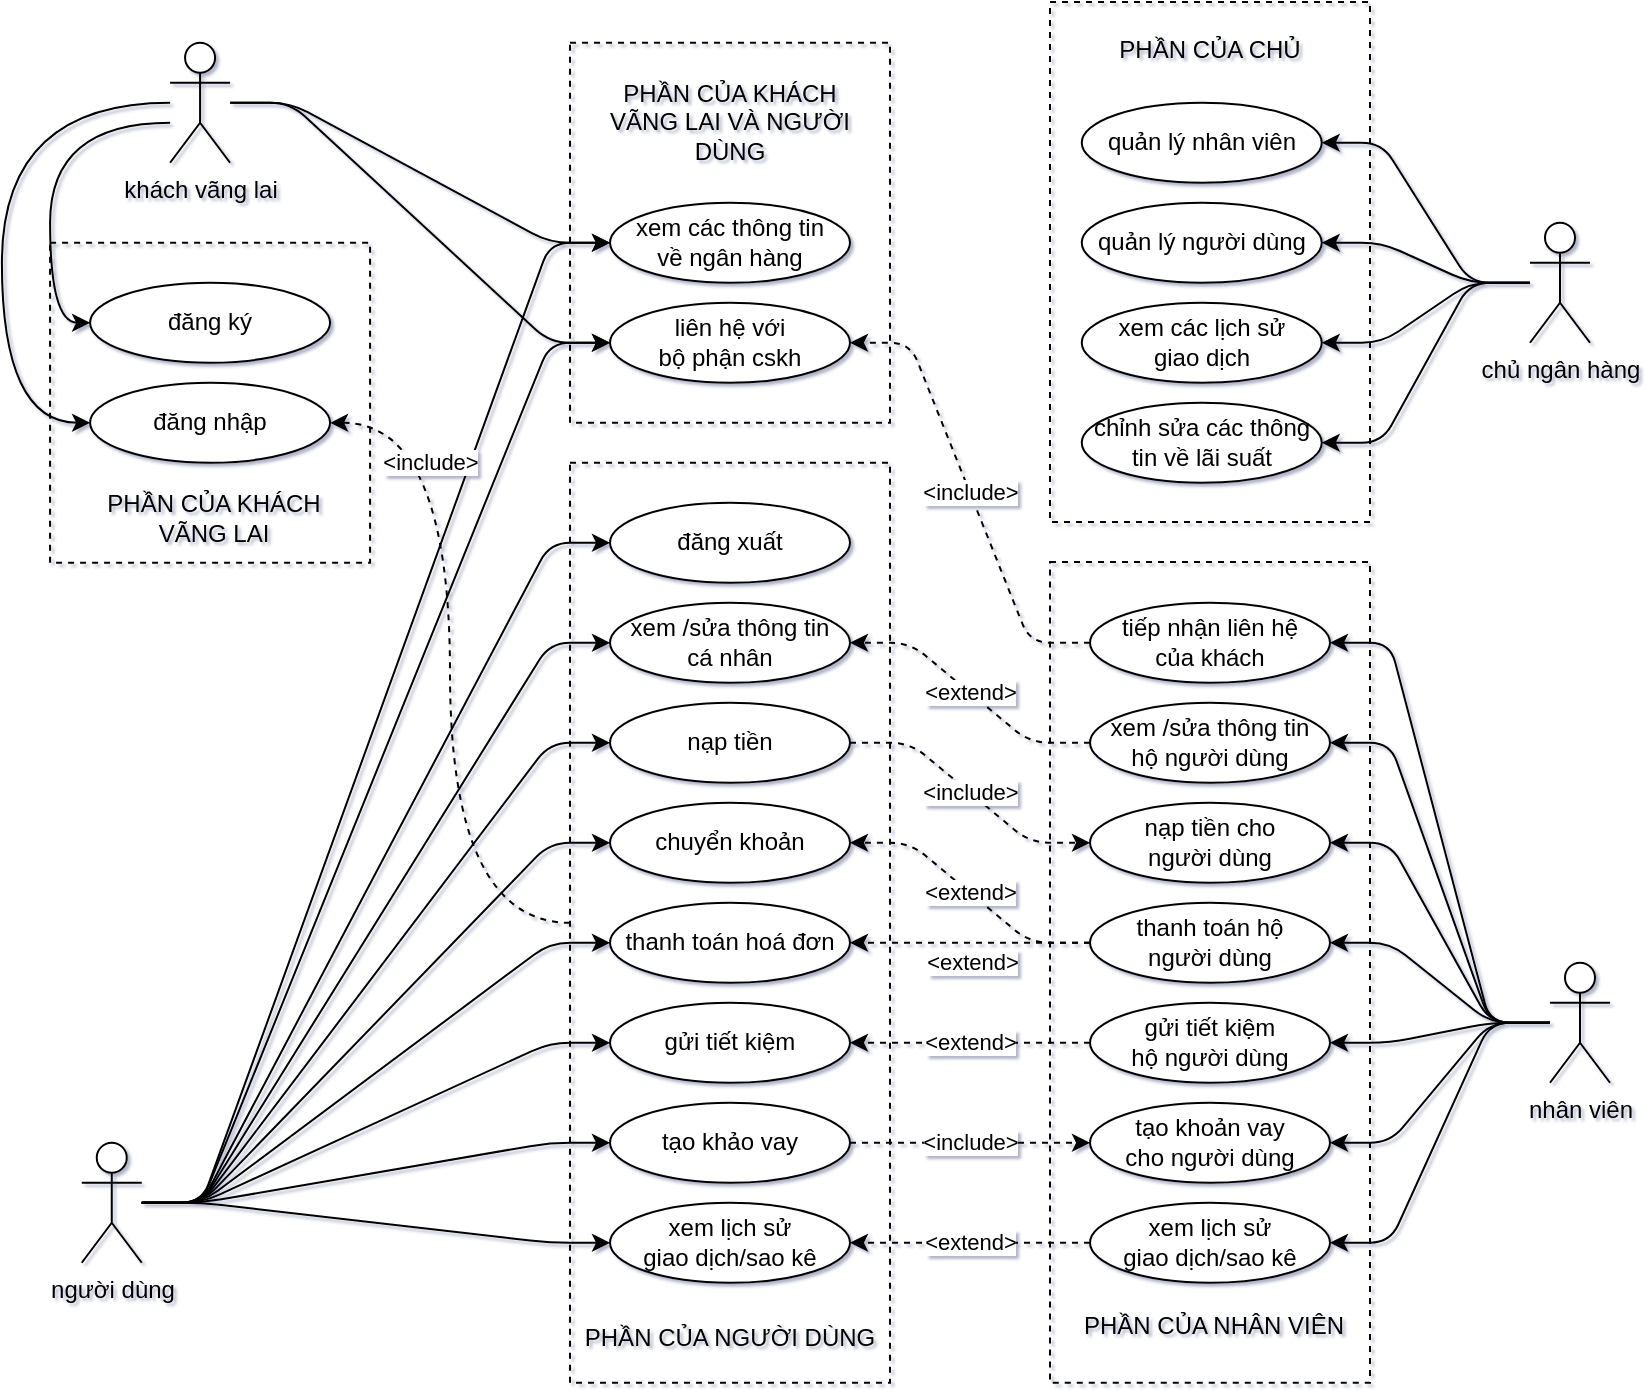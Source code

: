<mxfile>
    <diagram id="WVsYJjlgSvCBYWmrNCYB" name="Page-1">
        <mxGraphModel dx="1374" dy="787" grid="1" gridSize="10" guides="1" tooltips="1" connect="1" arrows="1" fold="1" page="1" pageScale="1" pageWidth="869" pageHeight="780" background="#ffffff" math="0" shadow="1">
            <root>
                <mxCell id="0"/>
                <mxCell id="1" parent="0"/>
                <mxCell id="161" value="" style="group" parent="1" vertex="1" connectable="0">
                    <mxGeometry x="320" y="270.37" width="160" height="460" as="geometry"/>
                </mxCell>
                <mxCell id="156" value="" style="rounded=0;whiteSpace=wrap;html=1;fillColor=none;dashed=1;" parent="161" vertex="1">
                    <mxGeometry width="160" height="460" as="geometry"/>
                </mxCell>
                <mxCell id="160" value="PHẦN CỦA NGƯỜI DÙNG" style="text;html=1;strokeColor=none;fillColor=none;align=center;verticalAlign=middle;whiteSpace=wrap;rounded=0;dashed=1;" parent="161" vertex="1">
                    <mxGeometry x="5" y="423.922" width="150" height="27.059" as="geometry"/>
                </mxCell>
                <mxCell id="167" value="" style="group" parent="1" vertex="1" connectable="0">
                    <mxGeometry x="560" y="40" width="160" height="260" as="geometry"/>
                </mxCell>
                <mxCell id="159" value="" style="rounded=0;whiteSpace=wrap;html=1;fillColor=none;dashed=1;" parent="167" vertex="1">
                    <mxGeometry width="160" height="260" as="geometry"/>
                </mxCell>
                <mxCell id="165" value="PHẦN CỦA CHỦ" style="text;html=1;strokeColor=none;fillColor=none;align=center;verticalAlign=middle;whiteSpace=wrap;rounded=0;dashed=1;" parent="167" vertex="1">
                    <mxGeometry x="10.0" y="10.0" width="140" height="28.889" as="geometry"/>
                </mxCell>
                <mxCell id="163" value="" style="group" parent="1" vertex="1" connectable="0">
                    <mxGeometry x="560" y="320" width="160" height="410.37" as="geometry"/>
                </mxCell>
                <mxCell id="157" value="" style="rounded=0;whiteSpace=wrap;html=1;fillColor=none;dashed=1;" parent="163" vertex="1">
                    <mxGeometry width="160" height="410.37" as="geometry"/>
                </mxCell>
                <mxCell id="162" value="PHẦN CỦA NHÂN VIÊN" style="text;html=1;strokeColor=none;fillColor=none;align=center;verticalAlign=middle;whiteSpace=wrap;rounded=0;dashed=1;" parent="163" vertex="1">
                    <mxGeometry x="12.18" y="364.773" width="140" height="34.197" as="geometry"/>
                </mxCell>
                <mxCell id="81" style="edgeStyle=entityRelationEdgeStyle;html=1;" parent="1" source="10" target="13" edge="1">
                    <mxGeometry relative="1" as="geometry"/>
                </mxCell>
                <mxCell id="84" style="edgeStyle=entityRelationEdgeStyle;html=1;entryX=0;entryY=0.5;entryDx=0;entryDy=0;" parent="1" source="10" target="30" edge="1">
                    <mxGeometry relative="1" as="geometry"/>
                </mxCell>
                <mxCell id="182" style="edgeStyle=orthogonalEdgeStyle;html=1;entryX=0;entryY=0.5;entryDx=0;entryDy=0;curved=1;" parent="1" source="10" target="173" edge="1">
                    <mxGeometry relative="1" as="geometry">
                        <Array as="points">
                            <mxPoint x="60.04" y="100.37"/>
                            <mxPoint x="60.04" y="200.37"/>
                        </Array>
                    </mxGeometry>
                </mxCell>
                <mxCell id="183" style="edgeStyle=orthogonalEdgeStyle;curved=1;html=1;entryX=0;entryY=0.5;entryDx=0;entryDy=0;" parent="1" source="10" target="174" edge="1">
                    <mxGeometry relative="1" as="geometry">
                        <Array as="points">
                            <mxPoint x="35.94" y="90.37"/>
                            <mxPoint x="35.94" y="250.37"/>
                        </Array>
                    </mxGeometry>
                </mxCell>
                <mxCell id="10" value="khách vãng lai" style="shape=umlActor;verticalLabelPosition=bottom;verticalAlign=top;html=1;outlineConnect=0;" parent="1" vertex="1">
                    <mxGeometry x="120.04" y="60.37" width="30" height="60" as="geometry"/>
                </mxCell>
                <mxCell id="68" style="edgeStyle=entityRelationEdgeStyle;html=1;entryX=0;entryY=0.5;entryDx=0;entryDy=0;" parent="1" source="16" target="36" edge="1">
                    <mxGeometry relative="1" as="geometry"/>
                </mxCell>
                <mxCell id="71" style="edgeStyle=entityRelationEdgeStyle;html=1;entryX=0;entryY=0.5;entryDx=0;entryDy=0;" parent="1" source="16" target="22" edge="1">
                    <mxGeometry relative="1" as="geometry"/>
                </mxCell>
                <mxCell id="72" style="edgeStyle=entityRelationEdgeStyle;html=1;" parent="1" source="16" target="23" edge="1">
                    <mxGeometry relative="1" as="geometry"/>
                </mxCell>
                <mxCell id="73" style="edgeStyle=entityRelationEdgeStyle;html=1;" parent="1" source="16" target="24" edge="1">
                    <mxGeometry relative="1" as="geometry"/>
                </mxCell>
                <mxCell id="74" style="edgeStyle=entityRelationEdgeStyle;html=1;entryX=0;entryY=0.5;entryDx=0;entryDy=0;" parent="1" source="16" target="25" edge="1">
                    <mxGeometry relative="1" as="geometry"/>
                </mxCell>
                <mxCell id="87" style="edgeStyle=entityRelationEdgeStyle;html=1;entryX=0;entryY=0.5;entryDx=0;entryDy=0;" parent="1" source="16" target="86" edge="1">
                    <mxGeometry relative="1" as="geometry"/>
                </mxCell>
                <mxCell id="89" style="edgeStyle=entityRelationEdgeStyle;html=1;entryX=0;entryY=0.5;entryDx=0;entryDy=0;" parent="1" source="16" target="88" edge="1">
                    <mxGeometry relative="1" as="geometry"/>
                </mxCell>
                <mxCell id="169" style="edgeStyle=entityRelationEdgeStyle;html=1;" parent="1" source="16" target="30" edge="1">
                    <mxGeometry relative="1" as="geometry"/>
                </mxCell>
                <mxCell id="170" style="edgeStyle=entityRelationEdgeStyle;html=1;" parent="1" source="16" target="13" edge="1">
                    <mxGeometry relative="1" as="geometry"/>
                </mxCell>
                <mxCell id="179" style="edgeStyle=entityRelationEdgeStyle;html=1;entryX=0;entryY=0.5;entryDx=0;entryDy=0;" parent="1" source="16" target="175" edge="1">
                    <mxGeometry relative="1" as="geometry"/>
                </mxCell>
                <mxCell id="16" value="người dùng" style="shape=umlActor;verticalLabelPosition=bottom;verticalAlign=top;html=1;outlineConnect=0;" parent="1" vertex="1">
                    <mxGeometry x="75.88" y="610.37" width="30" height="60" as="geometry"/>
                </mxCell>
                <mxCell id="113" value="&amp;lt;include&amp;gt;" style="edgeStyle=entityRelationEdgeStyle;html=1;entryX=0;entryY=0.5;entryDx=0;entryDy=0;dashed=1;" parent="1" source="22" target="111" edge="1">
                    <mxGeometry relative="1" as="geometry"/>
                </mxCell>
                <mxCell id="22" value="nạp tiền" style="ellipse;whiteSpace=wrap;html=1;" parent="1" vertex="1">
                    <mxGeometry x="340" y="390.37" width="120" height="40" as="geometry"/>
                </mxCell>
                <mxCell id="23" value="chuyển khoản" style="ellipse;whiteSpace=wrap;html=1;" parent="1" vertex="1">
                    <mxGeometry x="340" y="440.37" width="120" height="40" as="geometry"/>
                </mxCell>
                <mxCell id="24" value="thanh toán hoá đơn" style="ellipse;whiteSpace=wrap;html=1;" parent="1" vertex="1">
                    <mxGeometry x="340" y="490.37" width="120" height="40" as="geometry"/>
                </mxCell>
                <mxCell id="25" value="gửi tiết kiệm" style="ellipse;whiteSpace=wrap;html=1;" parent="1" vertex="1">
                    <mxGeometry x="340" y="540.37" width="120" height="40" as="geometry"/>
                </mxCell>
                <mxCell id="36" value="xem /sửa thông tin&lt;br&gt;cá nhân" style="ellipse;whiteSpace=wrap;html=1;" parent="1" vertex="1">
                    <mxGeometry x="340" y="340.37" width="120" height="40" as="geometry"/>
                </mxCell>
                <mxCell id="126" style="edgeStyle=entityRelationEdgeStyle;html=1;entryX=1;entryY=0.5;entryDx=0;entryDy=0;" parent="1" source="63" target="109" edge="1">
                    <mxGeometry relative="1" as="geometry"/>
                </mxCell>
                <mxCell id="128" style="edgeStyle=entityRelationEdgeStyle;html=1;entryX=1;entryY=0.5;entryDx=0;entryDy=0;" parent="1" source="63" target="111" edge="1">
                    <mxGeometry relative="1" as="geometry"/>
                </mxCell>
                <mxCell id="129" style="edgeStyle=entityRelationEdgeStyle;html=1;entryX=1;entryY=0.5;entryDx=0;entryDy=0;" parent="1" source="63" target="115" edge="1">
                    <mxGeometry relative="1" as="geometry"/>
                </mxCell>
                <mxCell id="130" style="edgeStyle=entityRelationEdgeStyle;html=1;entryX=1;entryY=0.5;entryDx=0;entryDy=0;" parent="1" source="63" target="119" edge="1">
                    <mxGeometry relative="1" as="geometry"/>
                </mxCell>
                <mxCell id="131" style="edgeStyle=entityRelationEdgeStyle;html=1;entryX=1;entryY=0.5;entryDx=0;entryDy=0;" parent="1" source="63" target="121" edge="1">
                    <mxGeometry relative="1" as="geometry"/>
                </mxCell>
                <mxCell id="143" style="edgeStyle=entityRelationEdgeStyle;html=1;entryX=1;entryY=0.5;entryDx=0;entryDy=0;" parent="1" source="63" target="140" edge="1">
                    <mxGeometry relative="1" as="geometry"/>
                </mxCell>
                <mxCell id="194" style="edgeStyle=entityRelationEdgeStyle;html=1;" parent="1" source="63" target="191" edge="1">
                    <mxGeometry relative="1" as="geometry"/>
                </mxCell>
                <mxCell id="63" value="nhân viên" style="shape=umlActor;verticalLabelPosition=bottom;verticalAlign=top;html=1;outlineConnect=0;" parent="1" vertex="1">
                    <mxGeometry x="810" y="520.37" width="30" height="60" as="geometry"/>
                </mxCell>
                <mxCell id="124" value="&amp;lt;include&amp;gt;" style="edgeStyle=entityRelationEdgeStyle;html=1;entryX=0;entryY=0.5;entryDx=0;entryDy=0;dashed=1;" parent="1" source="86" target="121" edge="1">
                    <mxGeometry relative="1" as="geometry"/>
                </mxCell>
                <mxCell id="86" value="tạo khảo vay" style="ellipse;whiteSpace=wrap;html=1;" parent="1" vertex="1">
                    <mxGeometry x="340" y="590.37" width="120" height="40" as="geometry"/>
                </mxCell>
                <mxCell id="88" value="xem lịch sử&lt;br&gt;giao dịch/sao kê" style="ellipse;whiteSpace=wrap;html=1;" parent="1" vertex="1">
                    <mxGeometry x="340" y="640.37" width="120" height="40" as="geometry"/>
                </mxCell>
                <mxCell id="110" value="&amp;lt;extend&amp;gt;" style="edgeStyle=entityRelationEdgeStyle;html=1;dashed=1;" parent="1" source="109" target="36" edge="1">
                    <mxGeometry relative="1" as="geometry"/>
                </mxCell>
                <mxCell id="109" value="xem /sửa thông tin&lt;br&gt;hộ người dùng" style="ellipse;whiteSpace=wrap;html=1;" parent="1" vertex="1">
                    <mxGeometry x="580" y="390.37" width="120" height="40" as="geometry"/>
                </mxCell>
                <mxCell id="111" value="nạp tiền cho&lt;br&gt;người dùng" style="ellipse;whiteSpace=wrap;html=1;" parent="1" vertex="1">
                    <mxGeometry x="580" y="440.37" width="120" height="40" as="geometry"/>
                </mxCell>
                <mxCell id="116" value="&amp;lt;extend&amp;gt;" style="edgeStyle=entityRelationEdgeStyle;html=1;entryX=1;entryY=0.5;entryDx=0;entryDy=0;dashed=1;" parent="1" source="115" target="23" edge="1">
                    <mxGeometry relative="1" as="geometry"/>
                </mxCell>
                <mxCell id="117" value="&amp;lt;extend&amp;gt;" style="edgeStyle=entityRelationEdgeStyle;html=1;entryX=1;entryY=0.5;entryDx=0;entryDy=0;dashed=1;" parent="1" source="115" target="24" edge="1">
                    <mxGeometry x="-0.018" y="10" relative="1" as="geometry">
                        <mxPoint as="offset"/>
                    </mxGeometry>
                </mxCell>
                <mxCell id="115" value="thanh toán hộ&lt;br&gt;người dùng" style="ellipse;whiteSpace=wrap;html=1;" parent="1" vertex="1">
                    <mxGeometry x="580" y="490.37" width="120" height="40" as="geometry"/>
                </mxCell>
                <mxCell id="120" value="&amp;lt;extend&amp;gt;" style="edgeStyle=entityRelationEdgeStyle;html=1;entryX=1;entryY=0.5;entryDx=0;entryDy=0;dashed=1;" parent="1" source="119" target="25" edge="1">
                    <mxGeometry relative="1" as="geometry"/>
                </mxCell>
                <mxCell id="119" value="gửi tiết kiệm&lt;br&gt;hộ người dùng" style="ellipse;whiteSpace=wrap;html=1;" parent="1" vertex="1">
                    <mxGeometry x="580" y="540.37" width="120" height="40" as="geometry"/>
                </mxCell>
                <mxCell id="121" value="tạo khoản vay&lt;br&gt;cho người dùng" style="ellipse;whiteSpace=wrap;html=1;" parent="1" vertex="1">
                    <mxGeometry x="580" y="590.37" width="120" height="40" as="geometry"/>
                </mxCell>
                <mxCell id="172" value="&amp;lt;extend&amp;gt;" style="edgeStyle=none;html=1;dashed=1;" parent="1" source="140" target="88" edge="1">
                    <mxGeometry relative="1" as="geometry"/>
                </mxCell>
                <mxCell id="140" value="xem lịch sử &lt;br&gt;giao dịch/sao kê" style="ellipse;whiteSpace=wrap;html=1;" parent="1" vertex="1">
                    <mxGeometry x="580" y="640.37" width="120" height="40" as="geometry"/>
                </mxCell>
                <mxCell id="152" style="edgeStyle=entityRelationEdgeStyle;html=1;entryX=1;entryY=0.5;entryDx=0;entryDy=0;" parent="1" source="146" target="148" edge="1">
                    <mxGeometry relative="1" as="geometry"/>
                </mxCell>
                <mxCell id="153" style="edgeStyle=entityRelationEdgeStyle;html=1;entryX=1;entryY=0.5;entryDx=0;entryDy=0;" parent="1" source="146" target="149" edge="1">
                    <mxGeometry relative="1" as="geometry"/>
                </mxCell>
                <mxCell id="187" value="" style="group" parent="1" vertex="1" connectable="0">
                    <mxGeometry x="60.04" y="160.37" width="160" height="160" as="geometry"/>
                </mxCell>
                <mxCell id="188" value="" style="rounded=0;whiteSpace=wrap;html=1;fillColor=none;dashed=1;" parent="187" vertex="1">
                    <mxGeometry width="160" height="160" as="geometry"/>
                </mxCell>
                <mxCell id="189" value="PHẦN CỦA KHÁCH VÃNG LAI" style="text;html=1;strokeColor=none;fillColor=none;align=center;verticalAlign=middle;whiteSpace=wrap;rounded=0;dashed=1;" parent="187" vertex="1">
                    <mxGeometry x="12.18" y="120" width="140" height="35.56" as="geometry"/>
                </mxCell>
                <mxCell id="154" style="edgeStyle=entityRelationEdgeStyle;html=1;entryX=1;entryY=0.5;entryDx=0;entryDy=0;" parent="1" source="146" target="150" edge="1">
                    <mxGeometry relative="1" as="geometry"/>
                </mxCell>
                <mxCell id="155" style="edgeStyle=entityRelationEdgeStyle;html=1;entryX=1;entryY=0.5;entryDx=0;entryDy=0;" parent="1" source="146" target="151" edge="1">
                    <mxGeometry relative="1" as="geometry"/>
                </mxCell>
                <mxCell id="146" value="chủ ngân hàng" style="shape=umlActor;verticalLabelPosition=bottom;verticalAlign=top;html=1;outlineConnect=0;" parent="1" vertex="1">
                    <mxGeometry x="800.0" y="150.37" width="30" height="60" as="geometry"/>
                </mxCell>
                <mxCell id="184" value="" style="group" parent="1" vertex="1" connectable="0">
                    <mxGeometry x="320" y="60.37" width="160" height="190" as="geometry"/>
                </mxCell>
                <mxCell id="185" value="" style="rounded=0;whiteSpace=wrap;html=1;fillColor=none;dashed=1;" parent="184" vertex="1">
                    <mxGeometry width="160" height="190" as="geometry"/>
                </mxCell>
                <mxCell id="186" value="PHẦN CỦA KHÁCH VÃNG LAI VÀ NGƯỜI DÙNG" style="text;html=1;strokeColor=none;fillColor=none;align=center;verticalAlign=middle;whiteSpace=wrap;rounded=0;dashed=1;" parent="184" vertex="1">
                    <mxGeometry x="10" y="11.869" width="140" height="55.189" as="geometry"/>
                </mxCell>
                <mxCell id="148" value="quản lý nhân viên" style="ellipse;whiteSpace=wrap;html=1;" parent="1" vertex="1">
                    <mxGeometry x="575.88" y="90.37" width="120" height="40" as="geometry"/>
                </mxCell>
                <mxCell id="149" value="quản lý người dùng" style="ellipse;whiteSpace=wrap;html=1;" parent="1" vertex="1">
                    <mxGeometry x="575.88" y="140.37" width="120" height="40" as="geometry"/>
                </mxCell>
                <mxCell id="150" value="xem các lịch sử&lt;br&gt;giao dịch" style="ellipse;whiteSpace=wrap;html=1;" parent="1" vertex="1">
                    <mxGeometry x="575.88" y="190.37" width="120" height="40" as="geometry"/>
                </mxCell>
                <mxCell id="151" value="chỉnh sửa các thông&lt;br&gt;tin về lãi suất" style="ellipse;whiteSpace=wrap;html=1;" parent="1" vertex="1">
                    <mxGeometry x="575.88" y="240.37" width="120" height="40" as="geometry"/>
                </mxCell>
                <mxCell id="173" value="đăng ký" style="ellipse;whiteSpace=wrap;html=1;" parent="1" vertex="1">
                    <mxGeometry x="80.04" y="180.37" width="120" height="40" as="geometry"/>
                </mxCell>
                <mxCell id="174" value="đăng nhập" style="ellipse;whiteSpace=wrap;html=1;" parent="1" vertex="1">
                    <mxGeometry x="80.04" y="230.37" width="120" height="40" as="geometry"/>
                </mxCell>
                <mxCell id="30" value="liên hệ với&lt;br&gt;bộ phận cskh" style="ellipse;whiteSpace=wrap;html=1;" parent="1" vertex="1">
                    <mxGeometry x="340" y="190.37" width="120" height="40" as="geometry"/>
                </mxCell>
                <mxCell id="13" value="xem các thông tin&lt;br&gt;về ngân hàng" style="ellipse;whiteSpace=wrap;html=1;" parent="1" vertex="1">
                    <mxGeometry x="340" y="140.37" width="120" height="40" as="geometry"/>
                </mxCell>
                <mxCell id="175" value="đăng xuất" style="ellipse;whiteSpace=wrap;html=1;" parent="1" vertex="1">
                    <mxGeometry x="340" y="290.37" width="120" height="40" as="geometry"/>
                </mxCell>
                <mxCell id="190" value="&amp;lt;include&amp;gt;" style="edgeStyle=orthogonalEdgeStyle;curved=1;html=1;dashed=1;shadow=0;" parent="1" source="156" target="174" edge="1">
                    <mxGeometry x="0.57" y="10" relative="1" as="geometry">
                        <mxPoint as="offset"/>
                    </mxGeometry>
                </mxCell>
                <mxCell id="195" value="&amp;lt;include&amp;gt;" style="edgeStyle=entityRelationEdgeStyle;html=1;dashed=1;" parent="1" source="191" target="30" edge="1">
                    <mxGeometry relative="1" as="geometry"/>
                </mxCell>
                <mxCell id="191" value="tiếp nhận liên hệ&lt;br&gt;của khách" style="ellipse;whiteSpace=wrap;html=1;" parent="1" vertex="1">
                    <mxGeometry x="580" y="340.37" width="120" height="40" as="geometry"/>
                </mxCell>
            </root>
        </mxGraphModel>
    </diagram>
</mxfile>